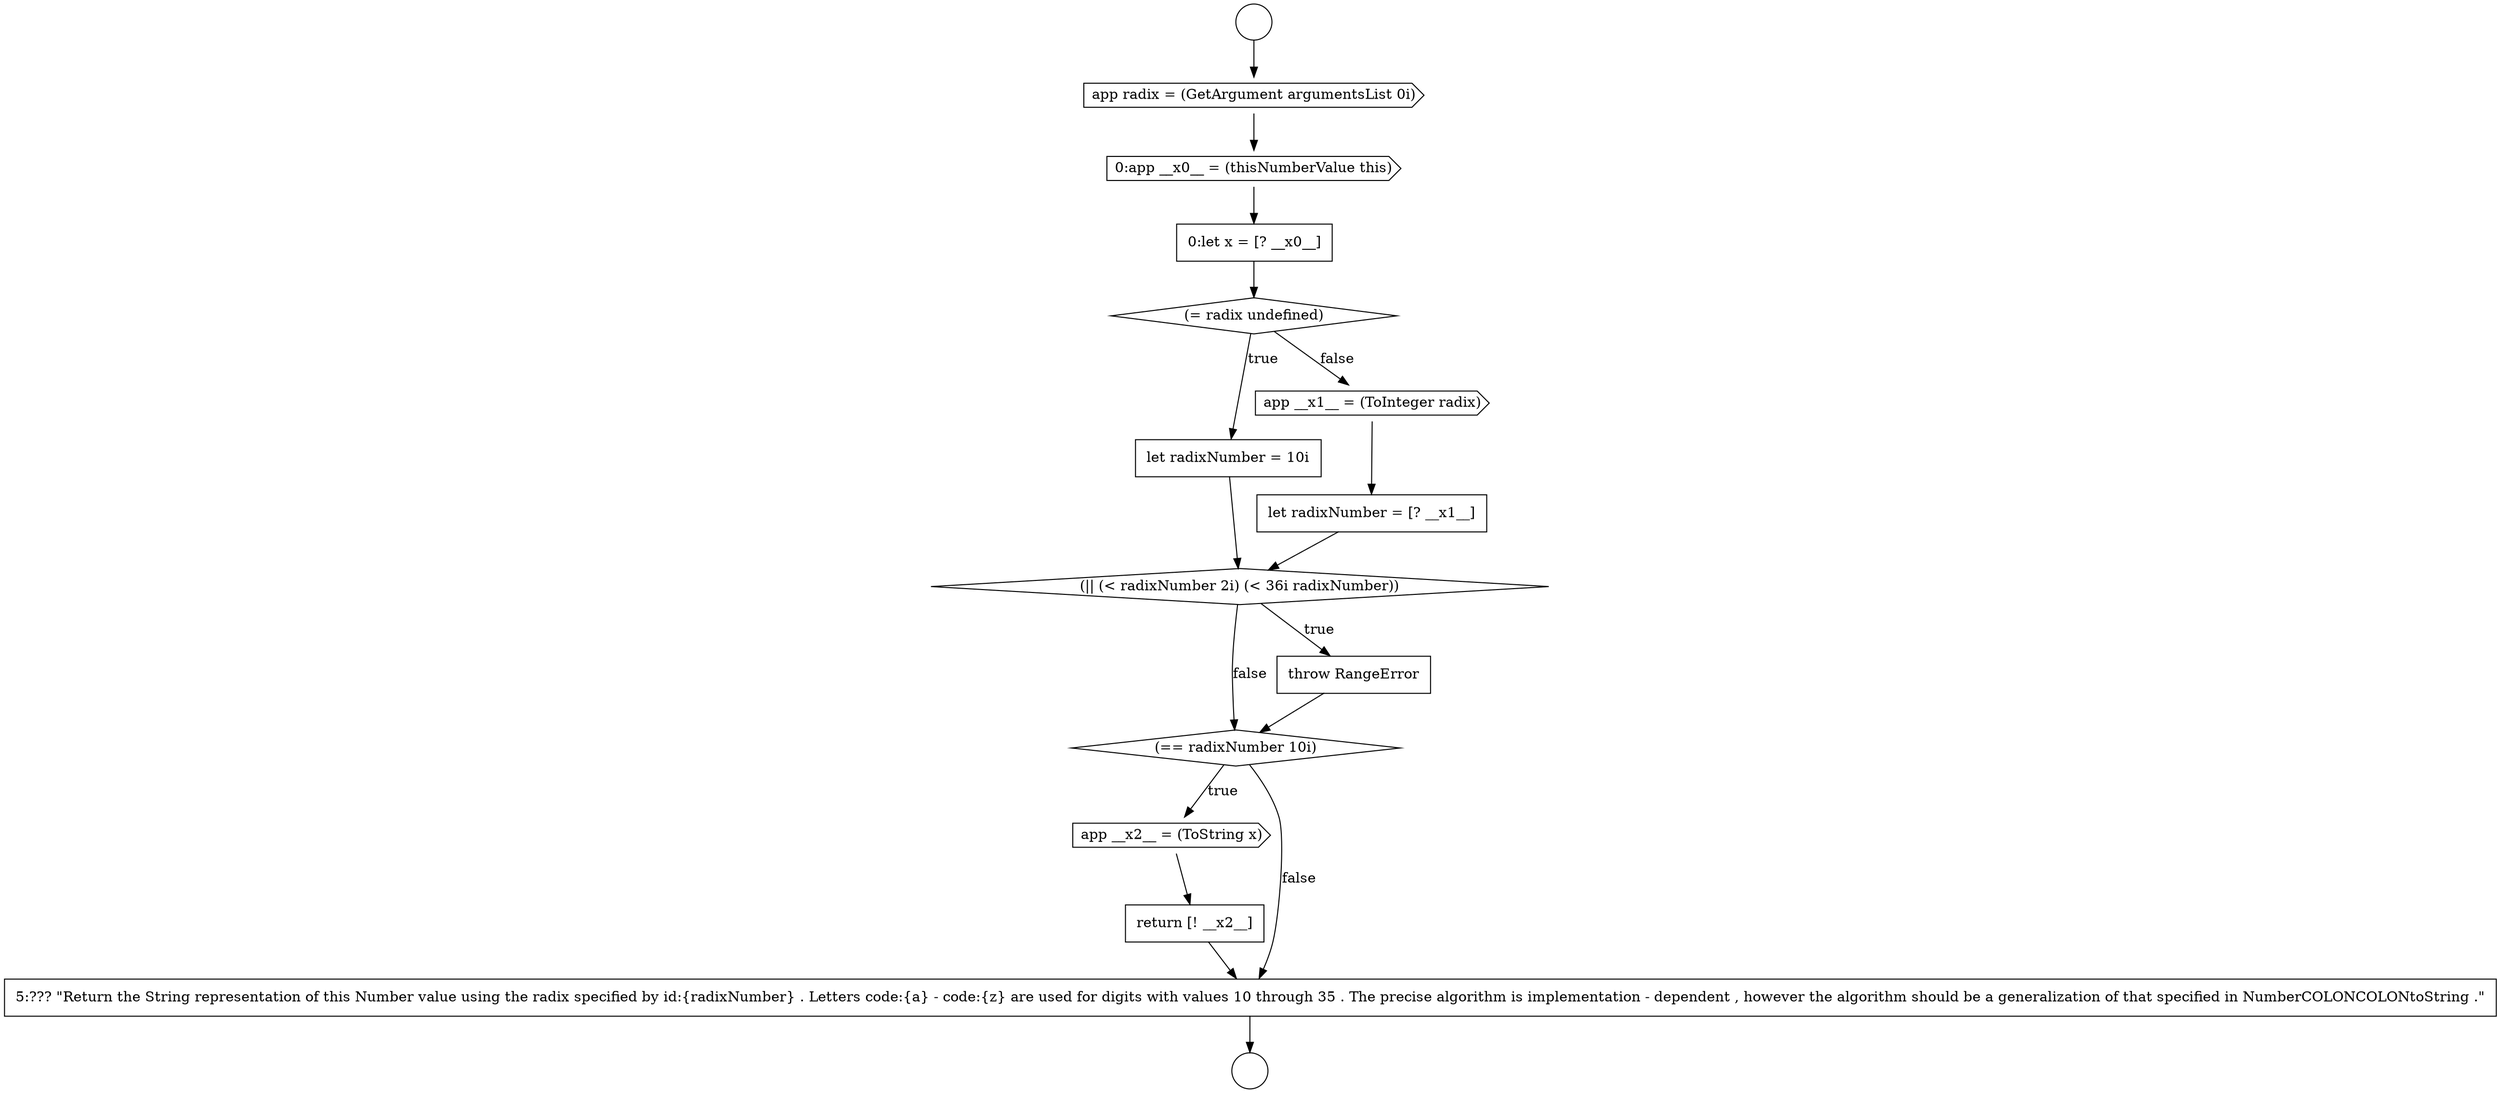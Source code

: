 digraph {
  node12710 [shape=diamond, label=<<font color="black">(|| (&lt; radixNumber 2i) (&lt; 36i radixNumber))</font>> color="black" fillcolor="white" style=filled]
  node12714 [shape=none, margin=0, label=<<font color="black">
    <table border="0" cellborder="1" cellspacing="0" cellpadding="10">
      <tr><td align="left">return [! __x2__]</td></tr>
    </table>
  </font>> color="black" fillcolor="white" style=filled]
  node12713 [shape=cds, label=<<font color="black">app __x2__ = (ToString x)</font>> color="black" fillcolor="white" style=filled]
  node12705 [shape=none, margin=0, label=<<font color="black">
    <table border="0" cellborder="1" cellspacing="0" cellpadding="10">
      <tr><td align="left">0:let x = [? __x0__]</td></tr>
    </table>
  </font>> color="black" fillcolor="white" style=filled]
  node12715 [shape=none, margin=0, label=<<font color="black">
    <table border="0" cellborder="1" cellspacing="0" cellpadding="10">
      <tr><td align="left">5:??? &quot;Return the String representation of this Number value using the radix specified by id:{radixNumber} . Letters code:{a} - code:{z} are used for digits with values 10 through 35 . The precise algorithm is implementation - dependent , however the algorithm should be a generalization of that specified in NumberCOLONCOLONtoString .&quot;</td></tr>
    </table>
  </font>> color="black" fillcolor="white" style=filled]
  node12709 [shape=none, margin=0, label=<<font color="black">
    <table border="0" cellborder="1" cellspacing="0" cellpadding="10">
      <tr><td align="left">let radixNumber = [? __x1__]</td></tr>
    </table>
  </font>> color="black" fillcolor="white" style=filled]
  node12704 [shape=cds, label=<<font color="black">0:app __x0__ = (thisNumberValue this)</font>> color="black" fillcolor="white" style=filled]
  node12712 [shape=diamond, label=<<font color="black">(== radixNumber 10i)</font>> color="black" fillcolor="white" style=filled]
  node12711 [shape=none, margin=0, label=<<font color="black">
    <table border="0" cellborder="1" cellspacing="0" cellpadding="10">
      <tr><td align="left">throw RangeError</td></tr>
    </table>
  </font>> color="black" fillcolor="white" style=filled]
  node12702 [shape=circle label=" " color="black" fillcolor="white" style=filled]
  node12707 [shape=none, margin=0, label=<<font color="black">
    <table border="0" cellborder="1" cellspacing="0" cellpadding="10">
      <tr><td align="left">let radixNumber = 10i</td></tr>
    </table>
  </font>> color="black" fillcolor="white" style=filled]
  node12706 [shape=diamond, label=<<font color="black">(= radix undefined)</font>> color="black" fillcolor="white" style=filled]
  node12703 [shape=cds, label=<<font color="black">app radix = (GetArgument argumentsList 0i)</font>> color="black" fillcolor="white" style=filled]
  node12708 [shape=cds, label=<<font color="black">app __x1__ = (ToInteger radix)</font>> color="black" fillcolor="white" style=filled]
  node12701 [shape=circle label=" " color="black" fillcolor="white" style=filled]
  node12706 -> node12707 [label=<<font color="black">true</font>> color="black"]
  node12706 -> node12708 [label=<<font color="black">false</font>> color="black"]
  node12704 -> node12705 [ color="black"]
  node12712 -> node12713 [label=<<font color="black">true</font>> color="black"]
  node12712 -> node12715 [label=<<font color="black">false</font>> color="black"]
  node12703 -> node12704 [ color="black"]
  node12707 -> node12710 [ color="black"]
  node12708 -> node12709 [ color="black"]
  node12701 -> node12703 [ color="black"]
  node12714 -> node12715 [ color="black"]
  node12715 -> node12702 [ color="black"]
  node12711 -> node12712 [ color="black"]
  node12709 -> node12710 [ color="black"]
  node12713 -> node12714 [ color="black"]
  node12710 -> node12711 [label=<<font color="black">true</font>> color="black"]
  node12710 -> node12712 [label=<<font color="black">false</font>> color="black"]
  node12705 -> node12706 [ color="black"]
}
